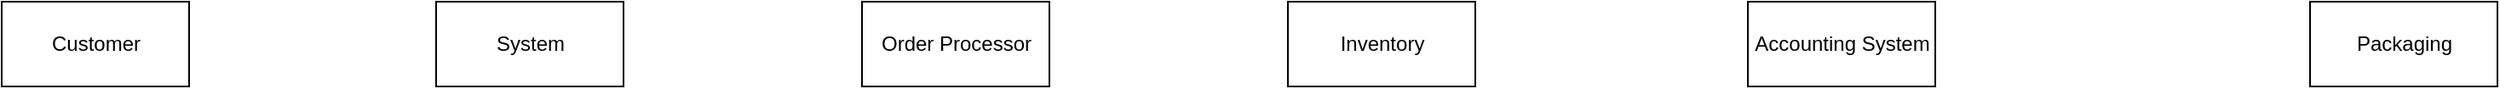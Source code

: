 <mxfile version="12.0.3" type="github" pages="1"><diagram name="Page-1" id="9361dd3d-8414-5efd-6122-117bd74ce7a7"><mxGraphModel dx="2005" dy="1111" grid="1" gridSize="10" guides="1" tooltips="1" connect="1" arrows="1" fold="1" page="0" pageScale="1.5" pageWidth="826" pageHeight="1169" background="#ffffff" math="0" shadow="0"><root><mxCell id="0"/><mxCell id="1" parent="0"/><mxCell id="T6WjJZLwvRCnWHabNCpQ-89" value="Customer&lt;br&gt;" style="html=1;" vertex="1" parent="1"><mxGeometry x="-775" y="-160" width="110" height="50" as="geometry"/></mxCell><mxCell id="T6WjJZLwvRCnWHabNCpQ-90" value="Order Processor" style="html=1;" vertex="1" parent="1"><mxGeometry x="-270" y="-160" width="110" height="50" as="geometry"/></mxCell><mxCell id="T6WjJZLwvRCnWHabNCpQ-91" value="System&lt;br&gt;" style="html=1;" vertex="1" parent="1"><mxGeometry x="-520" y="-160" width="110" height="50" as="geometry"/></mxCell><mxCell id="T6WjJZLwvRCnWHabNCpQ-92" value="Inventory" style="html=1;" vertex="1" parent="1"><mxGeometry x="-20" y="-160" width="110" height="50" as="geometry"/></mxCell><mxCell id="T6WjJZLwvRCnWHabNCpQ-93" value="Accounting System" style="html=1;" vertex="1" parent="1"><mxGeometry x="250" y="-160" width="110" height="50" as="geometry"/></mxCell><mxCell id="T6WjJZLwvRCnWHabNCpQ-94" value="Packaging&lt;br&gt;" style="html=1;" vertex="1" parent="1"><mxGeometry x="580" y="-160" width="110" height="50" as="geometry"/></mxCell></root></mxGraphModel></diagram></mxfile>